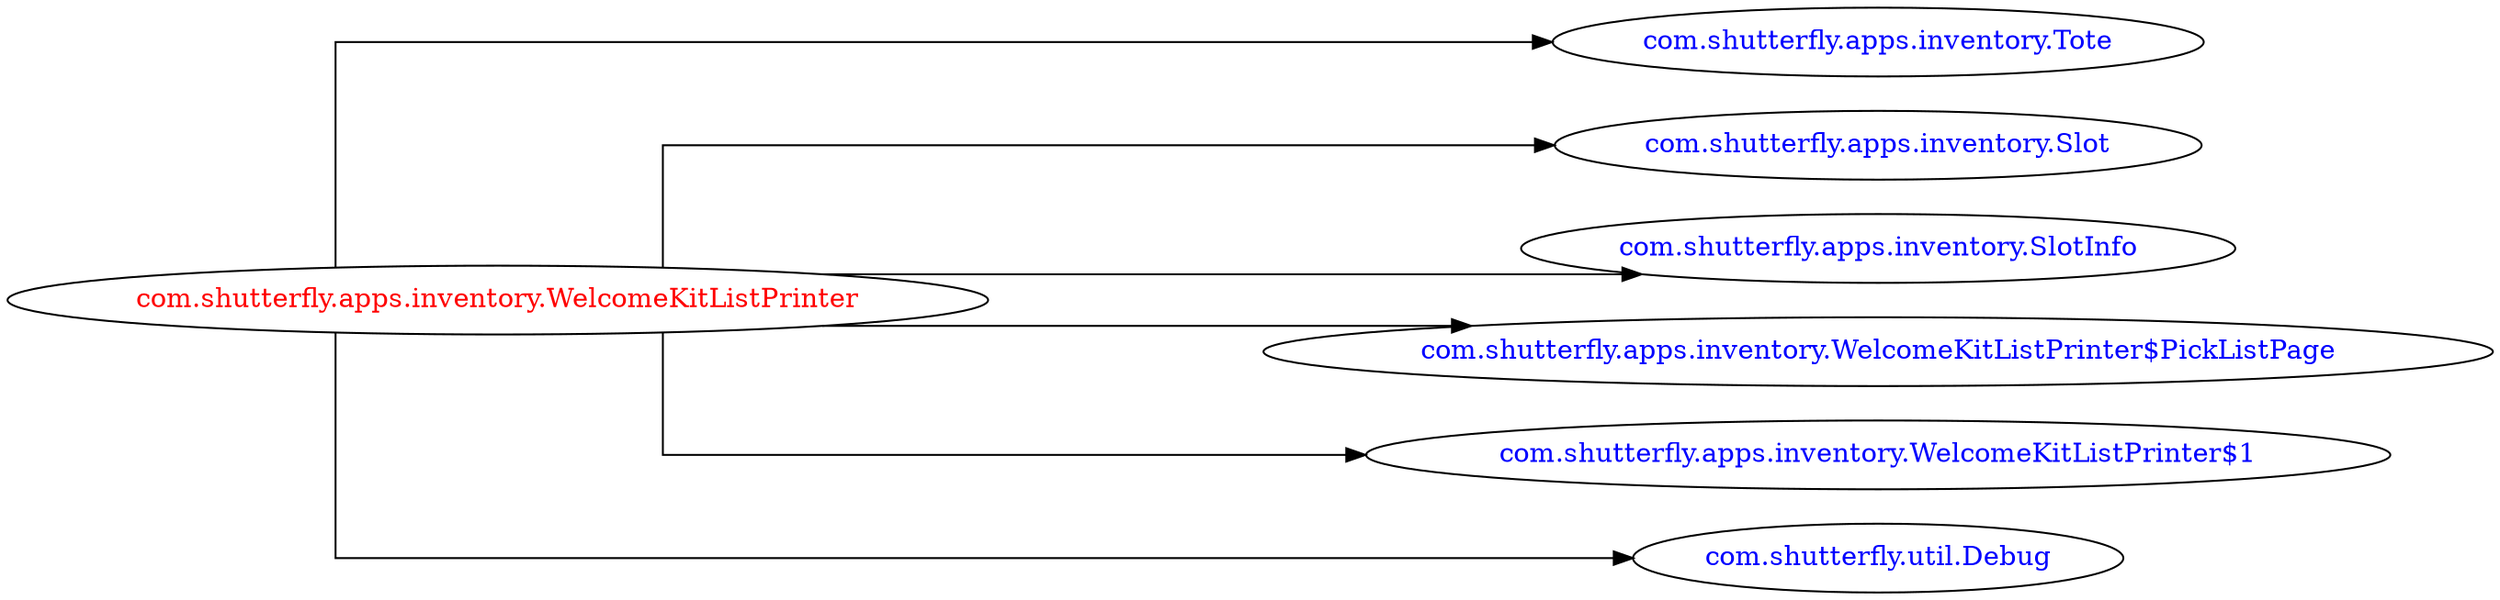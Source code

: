 digraph dependencyGraph {
 concentrate=true;
 ranksep="2.0";
 rankdir="LR"; 
 splines="ortho";
"com.shutterfly.apps.inventory.WelcomeKitListPrinter" [fontcolor="red"];
"com.shutterfly.apps.inventory.Tote" [ fontcolor="blue" ];
"com.shutterfly.apps.inventory.WelcomeKitListPrinter"->"com.shutterfly.apps.inventory.Tote";
"com.shutterfly.apps.inventory.Slot" [ fontcolor="blue" ];
"com.shutterfly.apps.inventory.WelcomeKitListPrinter"->"com.shutterfly.apps.inventory.Slot";
"com.shutterfly.apps.inventory.SlotInfo" [ fontcolor="blue" ];
"com.shutterfly.apps.inventory.WelcomeKitListPrinter"->"com.shutterfly.apps.inventory.SlotInfo";
"com.shutterfly.apps.inventory.WelcomeKitListPrinter$PickListPage" [ fontcolor="blue" ];
"com.shutterfly.apps.inventory.WelcomeKitListPrinter"->"com.shutterfly.apps.inventory.WelcomeKitListPrinter$PickListPage";
"com.shutterfly.apps.inventory.WelcomeKitListPrinter$1" [ fontcolor="blue" ];
"com.shutterfly.apps.inventory.WelcomeKitListPrinter"->"com.shutterfly.apps.inventory.WelcomeKitListPrinter$1";
"com.shutterfly.util.Debug" [ fontcolor="blue" ];
"com.shutterfly.apps.inventory.WelcomeKitListPrinter"->"com.shutterfly.util.Debug";
}
